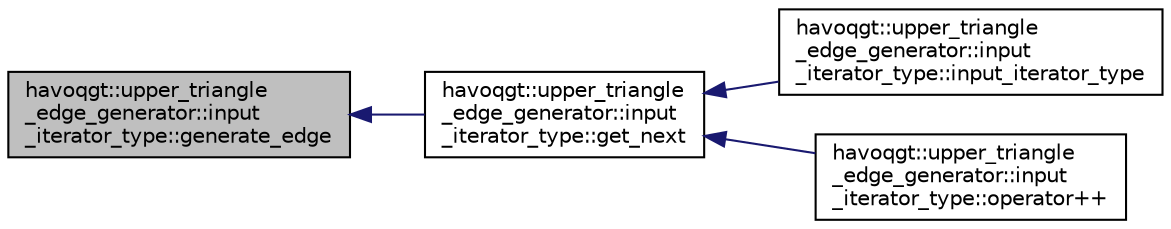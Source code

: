digraph "havoqgt::upper_triangle_edge_generator::input_iterator_type::generate_edge"
{
  edge [fontname="Helvetica",fontsize="10",labelfontname="Helvetica",labelfontsize="10"];
  node [fontname="Helvetica",fontsize="10",shape=record];
  rankdir="LR";
  Node1 [label="havoqgt::upper_triangle\l_edge_generator::input\l_iterator_type::generate_edge",height=0.2,width=0.4,color="black", fillcolor="grey75", style="filled", fontcolor="black"];
  Node1 -> Node2 [dir="back",color="midnightblue",fontsize="10",style="solid",fontname="Helvetica"];
  Node2 [label="havoqgt::upper_triangle\l_edge_generator::input\l_iterator_type::get_next",height=0.2,width=0.4,color="black", fillcolor="white", style="filled",URL="$classhavoqgt_1_1upper__triangle__edge__generator_1_1input__iterator__type.html#a7a5aee70ca730f231b89f67df6d5b3d4"];
  Node2 -> Node3 [dir="back",color="midnightblue",fontsize="10",style="solid",fontname="Helvetica"];
  Node3 [label="havoqgt::upper_triangle\l_edge_generator::input\l_iterator_type::input_iterator_type",height=0.2,width=0.4,color="black", fillcolor="white", style="filled",URL="$classhavoqgt_1_1upper__triangle__edge__generator_1_1input__iterator__type.html#ae52e297530f6d45ea7db6a77f83f9378"];
  Node2 -> Node4 [dir="back",color="midnightblue",fontsize="10",style="solid",fontname="Helvetica"];
  Node4 [label="havoqgt::upper_triangle\l_edge_generator::input\l_iterator_type::operator++",height=0.2,width=0.4,color="black", fillcolor="white", style="filled",URL="$classhavoqgt_1_1upper__triangle__edge__generator_1_1input__iterator__type.html#ac424d2606ea3f319bc670fea546d8755"];
}
